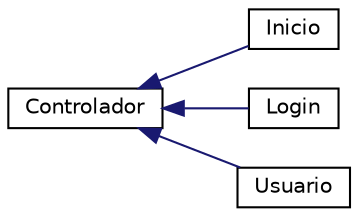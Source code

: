 digraph "Representación gráfica de la clase"
{
  edge [fontname="Helvetica",fontsize="10",labelfontname="Helvetica",labelfontsize="10"];
  node [fontname="Helvetica",fontsize="10",shape=record];
  rankdir="LR";
  Node0 [label="Controlador",height=0.2,width=0.4,color="black", fillcolor="white", style="filled",URL="$classControlador.html"];
  Node0 -> Node1 [dir="back",color="midnightblue",fontsize="10",style="solid",fontname="Helvetica"];
  Node1 [label="Inicio",height=0.2,width=0.4,color="black", fillcolor="white", style="filled",URL="$classInicio.html"];
  Node0 -> Node2 [dir="back",color="midnightblue",fontsize="10",style="solid",fontname="Helvetica"];
  Node2 [label="Login",height=0.2,width=0.4,color="black", fillcolor="white", style="filled",URL="$classLogin.html"];
  Node0 -> Node3 [dir="back",color="midnightblue",fontsize="10",style="solid",fontname="Helvetica"];
  Node3 [label="Usuario",height=0.2,width=0.4,color="black", fillcolor="white", style="filled",URL="$classUsuario.html"];
}
